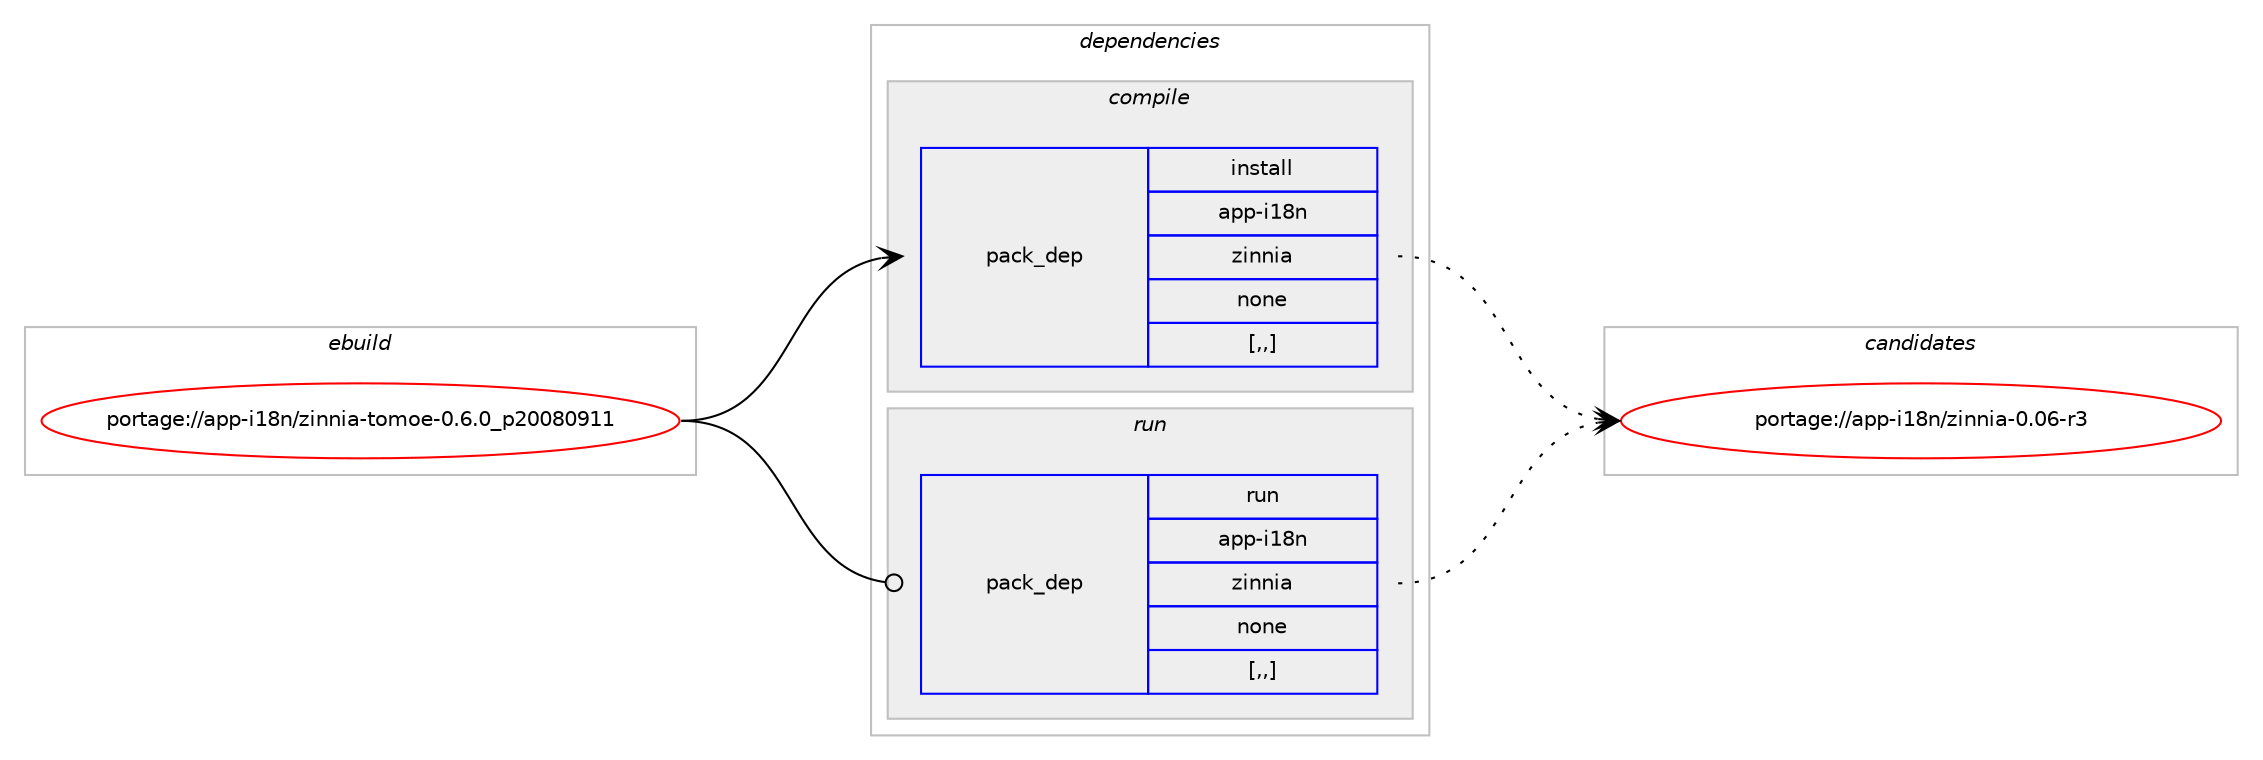 digraph prolog {

# *************
# Graph options
# *************

newrank=true;
concentrate=true;
compound=true;
graph [rankdir=LR,fontname=Helvetica,fontsize=10,ranksep=1.5];#, ranksep=2.5, nodesep=0.2];
edge  [arrowhead=vee];
node  [fontname=Helvetica,fontsize=10];

# **********
# The ebuild
# **********

subgraph cluster_leftcol {
color=gray;
label=<<i>ebuild</i>>;
id [label="portage://app-i18n/zinnia-tomoe-0.6.0_p20080911", color=red, width=4, href="../app-i18n/zinnia-tomoe-0.6.0_p20080911.svg"];
}

# ****************
# The dependencies
# ****************

subgraph cluster_midcol {
color=gray;
label=<<i>dependencies</i>>;
subgraph cluster_compile {
fillcolor="#eeeeee";
style=filled;
label=<<i>compile</i>>;
subgraph pack387461 {
dependency532656 [label=<<TABLE BORDER="0" CELLBORDER="1" CELLSPACING="0" CELLPADDING="4" WIDTH="220"><TR><TD ROWSPAN="6" CELLPADDING="30">pack_dep</TD></TR><TR><TD WIDTH="110">install</TD></TR><TR><TD>app-i18n</TD></TR><TR><TD>zinnia</TD></TR><TR><TD>none</TD></TR><TR><TD>[,,]</TD></TR></TABLE>>, shape=none, color=blue];
}
id:e -> dependency532656:w [weight=20,style="solid",arrowhead="vee"];
}
subgraph cluster_compileandrun {
fillcolor="#eeeeee";
style=filled;
label=<<i>compile and run</i>>;
}
subgraph cluster_run {
fillcolor="#eeeeee";
style=filled;
label=<<i>run</i>>;
subgraph pack387462 {
dependency532657 [label=<<TABLE BORDER="0" CELLBORDER="1" CELLSPACING="0" CELLPADDING="4" WIDTH="220"><TR><TD ROWSPAN="6" CELLPADDING="30">pack_dep</TD></TR><TR><TD WIDTH="110">run</TD></TR><TR><TD>app-i18n</TD></TR><TR><TD>zinnia</TD></TR><TR><TD>none</TD></TR><TR><TD>[,,]</TD></TR></TABLE>>, shape=none, color=blue];
}
id:e -> dependency532657:w [weight=20,style="solid",arrowhead="odot"];
}
}

# **************
# The candidates
# **************

subgraph cluster_choices {
rank=same;
color=gray;
label=<<i>candidates</i>>;

subgraph choice387461 {
color=black;
nodesep=1;
choice97112112451054956110471221051101101059745484648544511451 [label="portage://app-i18n/zinnia-0.06-r3", color=red, width=4,href="../app-i18n/zinnia-0.06-r3.svg"];
dependency532656:e -> choice97112112451054956110471221051101101059745484648544511451:w [style=dotted,weight="100"];
}
subgraph choice387462 {
color=black;
nodesep=1;
choice97112112451054956110471221051101101059745484648544511451 [label="portage://app-i18n/zinnia-0.06-r3", color=red, width=4,href="../app-i18n/zinnia-0.06-r3.svg"];
dependency532657:e -> choice97112112451054956110471221051101101059745484648544511451:w [style=dotted,weight="100"];
}
}

}
